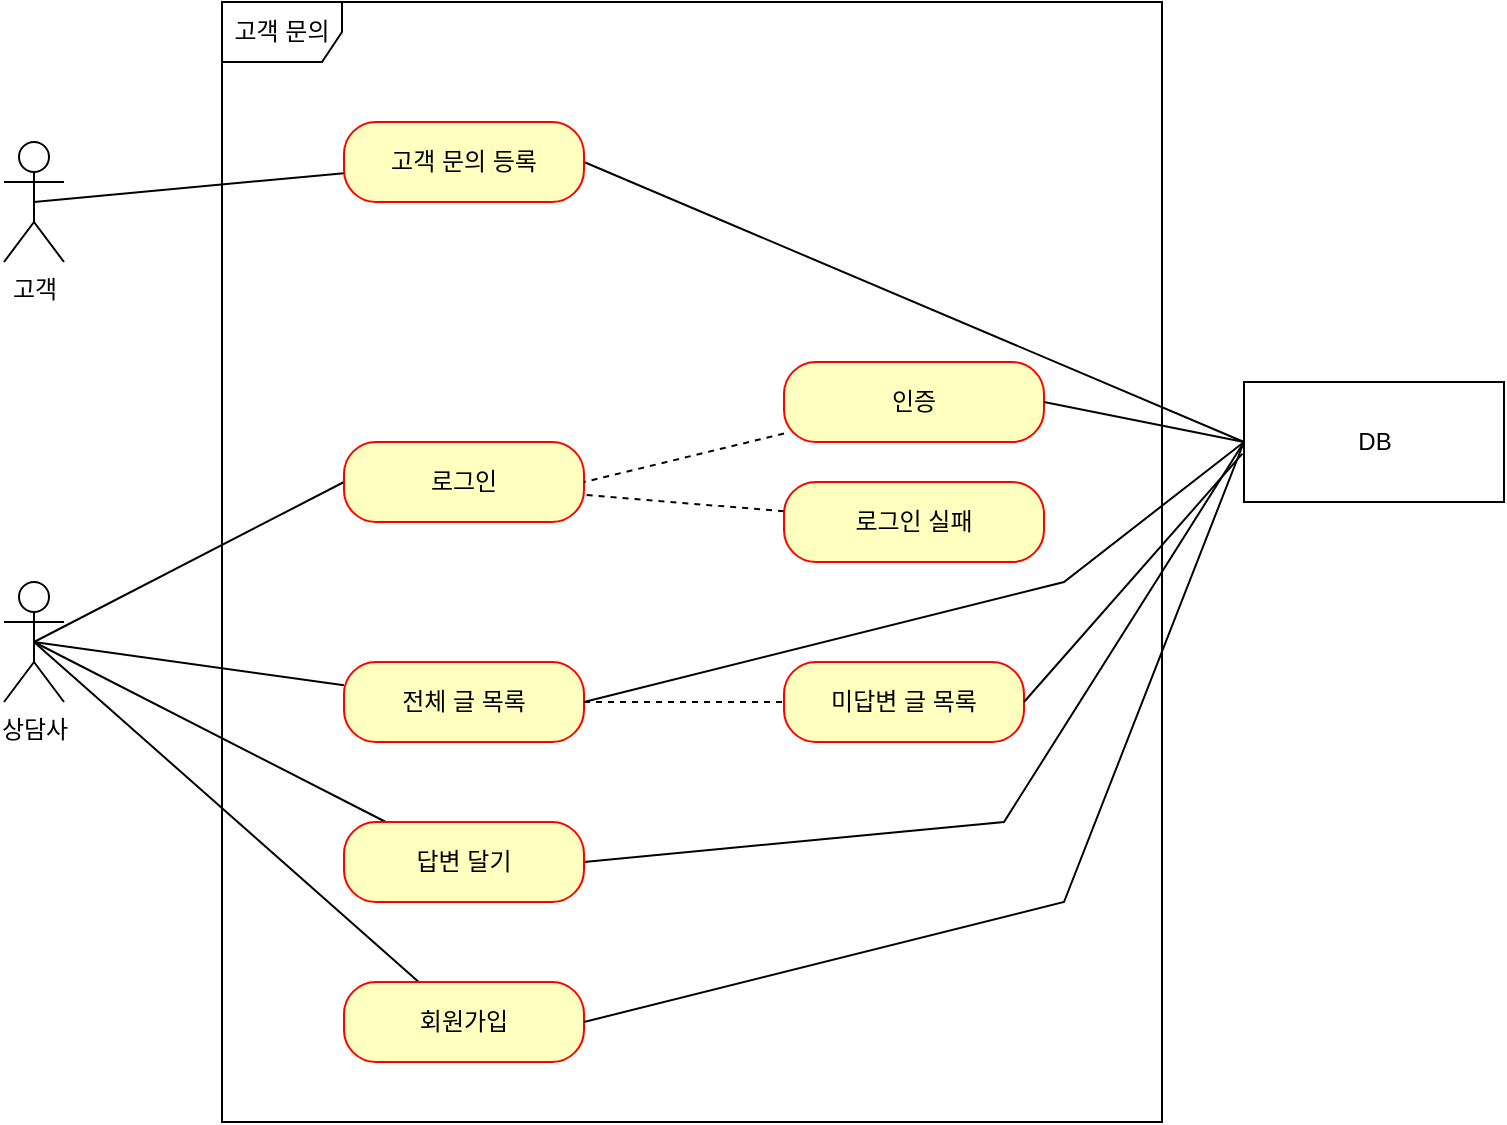 <mxfile version="20.3.0" type="github">
  <diagram id="rF-ODt5VXvoeSUjKaoO6" name="페이지-1">
    <mxGraphModel dx="1185" dy="645" grid="1" gridSize="10" guides="1" tooltips="1" connect="1" arrows="1" fold="1" page="1" pageScale="1" pageWidth="827" pageHeight="1169" math="0" shadow="0">
      <root>
        <mxCell id="0" />
        <mxCell id="1" parent="0" />
        <mxCell id="dxFa5oTSMlV5Xu8Qm6Rm-1" value="고객" style="shape=umlActor;verticalLabelPosition=bottom;verticalAlign=top;html=1;" parent="1" vertex="1">
          <mxGeometry x="70" y="260" width="30" height="60" as="geometry" />
        </mxCell>
        <mxCell id="dxFa5oTSMlV5Xu8Qm6Rm-2" value="고객 문의" style="shape=umlFrame;whiteSpace=wrap;html=1;" parent="1" vertex="1">
          <mxGeometry x="179" y="190" width="470" height="560" as="geometry" />
        </mxCell>
        <mxCell id="dxFa5oTSMlV5Xu8Qm6Rm-4" value="상담사" style="shape=umlActor;verticalLabelPosition=bottom;verticalAlign=top;html=1;" parent="1" vertex="1">
          <mxGeometry x="70" y="480" width="30" height="60" as="geometry" />
        </mxCell>
        <mxCell id="dxFa5oTSMlV5Xu8Qm6Rm-17" style="edgeStyle=none;rounded=0;orthogonalLoop=1;jettySize=auto;html=1;endArrow=none;endFill=0;" parent="1" source="dxFa5oTSMlV5Xu8Qm6Rm-5" edge="1">
          <mxGeometry relative="1" as="geometry">
            <mxPoint x="85" y="290" as="targetPoint" />
          </mxGeometry>
        </mxCell>
        <mxCell id="5TmPcpbyKbSHmxEddl_H-8" style="edgeStyle=none;rounded=0;orthogonalLoop=1;jettySize=auto;html=1;entryX=0;entryY=0.5;entryDx=0;entryDy=0;endArrow=none;endFill=0;exitX=1;exitY=0.5;exitDx=0;exitDy=0;" edge="1" parent="1" source="dxFa5oTSMlV5Xu8Qm6Rm-5" target="5TmPcpbyKbSHmxEddl_H-6">
          <mxGeometry relative="1" as="geometry" />
        </mxCell>
        <mxCell id="dxFa5oTSMlV5Xu8Qm6Rm-5" value="고객 문의 등록" style="rounded=1;whiteSpace=wrap;html=1;arcSize=40;fontColor=#000000;fillColor=#ffffc0;strokeColor=#ff0000;" parent="1" vertex="1">
          <mxGeometry x="240" y="250" width="120" height="40" as="geometry" />
        </mxCell>
        <mxCell id="dxFa5oTSMlV5Xu8Qm6Rm-13" style="rounded=0;orthogonalLoop=1;jettySize=auto;html=1;entryX=0.5;entryY=0.5;entryDx=0;entryDy=0;entryPerimeter=0;endArrow=none;endFill=0;exitX=0;exitY=0.5;exitDx=0;exitDy=0;" parent="1" source="dxFa5oTSMlV5Xu8Qm6Rm-7" target="dxFa5oTSMlV5Xu8Qm6Rm-4" edge="1">
          <mxGeometry relative="1" as="geometry" />
        </mxCell>
        <mxCell id="dxFa5oTSMlV5Xu8Qm6Rm-7" value="로그인" style="rounded=1;whiteSpace=wrap;html=1;arcSize=40;fontColor=#000000;fillColor=#ffffc0;strokeColor=#ff0000;" parent="1" vertex="1">
          <mxGeometry x="240" y="410" width="120" height="40" as="geometry" />
        </mxCell>
        <mxCell id="dxFa5oTSMlV5Xu8Qm6Rm-15" style="edgeStyle=none;rounded=0;orthogonalLoop=1;jettySize=auto;html=1;endArrow=none;endFill=0;entryX=0.5;entryY=0.5;entryDx=0;entryDy=0;entryPerimeter=0;" parent="1" source="dxFa5oTSMlV5Xu8Qm6Rm-9" target="dxFa5oTSMlV5Xu8Qm6Rm-4" edge="1">
          <mxGeometry relative="1" as="geometry">
            <mxPoint x="90" y="510" as="targetPoint" />
          </mxGeometry>
        </mxCell>
        <mxCell id="dxFa5oTSMlV5Xu8Qm6Rm-9" value="회원가입" style="rounded=1;whiteSpace=wrap;html=1;arcSize=40;fontColor=#000000;fillColor=#ffffc0;strokeColor=#ff0000;" parent="1" vertex="1">
          <mxGeometry x="240" y="680" width="120" height="40" as="geometry" />
        </mxCell>
        <mxCell id="5TmPcpbyKbSHmxEddl_H-2" style="edgeStyle=none;rounded=0;orthogonalLoop=1;jettySize=auto;html=1;entryX=0;entryY=0.5;entryDx=0;entryDy=0;dashed=1;endArrow=none;endFill=0;" edge="1" parent="1" source="dxFa5oTSMlV5Xu8Qm6Rm-11" target="dxFa5oTSMlV5Xu8Qm6Rm-12">
          <mxGeometry relative="1" as="geometry" />
        </mxCell>
        <mxCell id="5TmPcpbyKbSHmxEddl_H-5" style="edgeStyle=none;rounded=0;orthogonalLoop=1;jettySize=auto;html=1;entryX=0.5;entryY=0.5;entryDx=0;entryDy=0;entryPerimeter=0;endArrow=none;endFill=0;" edge="1" parent="1" source="dxFa5oTSMlV5Xu8Qm6Rm-11" target="dxFa5oTSMlV5Xu8Qm6Rm-4">
          <mxGeometry relative="1" as="geometry" />
        </mxCell>
        <mxCell id="dxFa5oTSMlV5Xu8Qm6Rm-11" value="전체 글 목록" style="rounded=1;whiteSpace=wrap;html=1;arcSize=40;fontColor=#000000;fillColor=#ffffc0;strokeColor=#ff0000;" parent="1" vertex="1">
          <mxGeometry x="240" y="520" width="120" height="40" as="geometry" />
        </mxCell>
        <mxCell id="dxFa5oTSMlV5Xu8Qm6Rm-12" value="미답변 글 목록" style="rounded=1;whiteSpace=wrap;html=1;arcSize=40;fontColor=#000000;fillColor=#ffffc0;strokeColor=#ff0000;" parent="1" vertex="1">
          <mxGeometry x="460" y="520" width="120" height="40" as="geometry" />
        </mxCell>
        <mxCell id="5TmPcpbyKbSHmxEddl_H-1" style="rounded=0;orthogonalLoop=1;jettySize=auto;html=1;entryX=1;entryY=0.5;entryDx=0;entryDy=0;dashed=1;endArrow=none;endFill=0;" edge="1" parent="1" source="dxFa5oTSMlV5Xu8Qm6Rm-18" target="dxFa5oTSMlV5Xu8Qm6Rm-7">
          <mxGeometry relative="1" as="geometry">
            <mxPoint x="360" y="415" as="targetPoint" />
          </mxGeometry>
        </mxCell>
        <mxCell id="dxFa5oTSMlV5Xu8Qm6Rm-18" value="인증" style="rounded=1;whiteSpace=wrap;html=1;arcSize=40;fontColor=#000000;fillColor=#ffffc0;strokeColor=#ff0000;" parent="1" vertex="1">
          <mxGeometry x="460" y="370" width="130" height="40" as="geometry" />
        </mxCell>
        <mxCell id="5TmPcpbyKbSHmxEddl_H-4" style="edgeStyle=none;rounded=0;orthogonalLoop=1;jettySize=auto;html=1;entryX=0.987;entryY=0.657;entryDx=0;entryDy=0;entryPerimeter=0;dashed=1;endArrow=none;endFill=0;" edge="1" parent="1" source="5TmPcpbyKbSHmxEddl_H-3" target="dxFa5oTSMlV5Xu8Qm6Rm-7">
          <mxGeometry relative="1" as="geometry" />
        </mxCell>
        <mxCell id="5TmPcpbyKbSHmxEddl_H-3" value="로그인 실패" style="rounded=1;whiteSpace=wrap;html=1;arcSize=40;fontColor=#000000;fillColor=#ffffc0;strokeColor=#ff0000;" vertex="1" parent="1">
          <mxGeometry x="460" y="430" width="130" height="40" as="geometry" />
        </mxCell>
        <mxCell id="5TmPcpbyKbSHmxEddl_H-11" style="edgeStyle=none;rounded=0;orthogonalLoop=1;jettySize=auto;html=1;entryX=1;entryY=0.5;entryDx=0;entryDy=0;endArrow=none;endFill=0;exitX=0;exitY=0.5;exitDx=0;exitDy=0;" edge="1" parent="1" source="5TmPcpbyKbSHmxEddl_H-6" target="dxFa5oTSMlV5Xu8Qm6Rm-18">
          <mxGeometry relative="1" as="geometry" />
        </mxCell>
        <mxCell id="5TmPcpbyKbSHmxEddl_H-12" style="edgeStyle=none;rounded=0;orthogonalLoop=1;jettySize=auto;html=1;entryX=1;entryY=0.5;entryDx=0;entryDy=0;endArrow=none;endFill=0;exitX=-0.006;exitY=0.597;exitDx=0;exitDy=0;exitPerimeter=0;" edge="1" parent="1" source="5TmPcpbyKbSHmxEddl_H-6" target="dxFa5oTSMlV5Xu8Qm6Rm-12">
          <mxGeometry relative="1" as="geometry" />
        </mxCell>
        <mxCell id="5TmPcpbyKbSHmxEddl_H-13" style="edgeStyle=none;rounded=0;orthogonalLoop=1;jettySize=auto;html=1;endArrow=none;endFill=0;exitX=0;exitY=0.5;exitDx=0;exitDy=0;" edge="1" parent="1" source="5TmPcpbyKbSHmxEddl_H-6">
          <mxGeometry relative="1" as="geometry">
            <mxPoint x="360" y="540" as="targetPoint" />
            <Array as="points">
              <mxPoint x="600" y="480" />
            </Array>
          </mxGeometry>
        </mxCell>
        <mxCell id="5TmPcpbyKbSHmxEddl_H-14" style="edgeStyle=none;rounded=0;orthogonalLoop=1;jettySize=auto;html=1;endArrow=none;endFill=0;entryX=1;entryY=0.5;entryDx=0;entryDy=0;exitX=0;exitY=0.5;exitDx=0;exitDy=0;" edge="1" parent="1" source="5TmPcpbyKbSHmxEddl_H-6" target="5TmPcpbyKbSHmxEddl_H-10">
          <mxGeometry relative="1" as="geometry">
            <Array as="points">
              <mxPoint x="570" y="600" />
            </Array>
          </mxGeometry>
        </mxCell>
        <mxCell id="5TmPcpbyKbSHmxEddl_H-16" style="edgeStyle=none;rounded=0;orthogonalLoop=1;jettySize=auto;html=1;endArrow=none;endFill=0;entryX=1;entryY=0.5;entryDx=0;entryDy=0;exitX=0;exitY=0.5;exitDx=0;exitDy=0;" edge="1" parent="1" source="5TmPcpbyKbSHmxEddl_H-6" target="dxFa5oTSMlV5Xu8Qm6Rm-9">
          <mxGeometry relative="1" as="geometry">
            <mxPoint x="700" y="640" as="targetPoint" />
            <Array as="points">
              <mxPoint x="600" y="640" />
            </Array>
          </mxGeometry>
        </mxCell>
        <mxCell id="5TmPcpbyKbSHmxEddl_H-6" value="DB" style="html=1;dropTarget=0;" vertex="1" parent="1">
          <mxGeometry x="690" y="380" width="130" height="60" as="geometry" />
        </mxCell>
        <mxCell id="5TmPcpbyKbSHmxEddl_H-15" style="edgeStyle=none;rounded=0;orthogonalLoop=1;jettySize=auto;html=1;entryX=0.5;entryY=0.5;entryDx=0;entryDy=0;entryPerimeter=0;endArrow=none;endFill=0;" edge="1" parent="1" source="5TmPcpbyKbSHmxEddl_H-10" target="dxFa5oTSMlV5Xu8Qm6Rm-4">
          <mxGeometry relative="1" as="geometry" />
        </mxCell>
        <mxCell id="5TmPcpbyKbSHmxEddl_H-10" value="답변 달기" style="rounded=1;whiteSpace=wrap;html=1;arcSize=40;fontColor=#000000;fillColor=#ffffc0;strokeColor=#ff0000;" vertex="1" parent="1">
          <mxGeometry x="240" y="600" width="120" height="40" as="geometry" />
        </mxCell>
      </root>
    </mxGraphModel>
  </diagram>
</mxfile>
